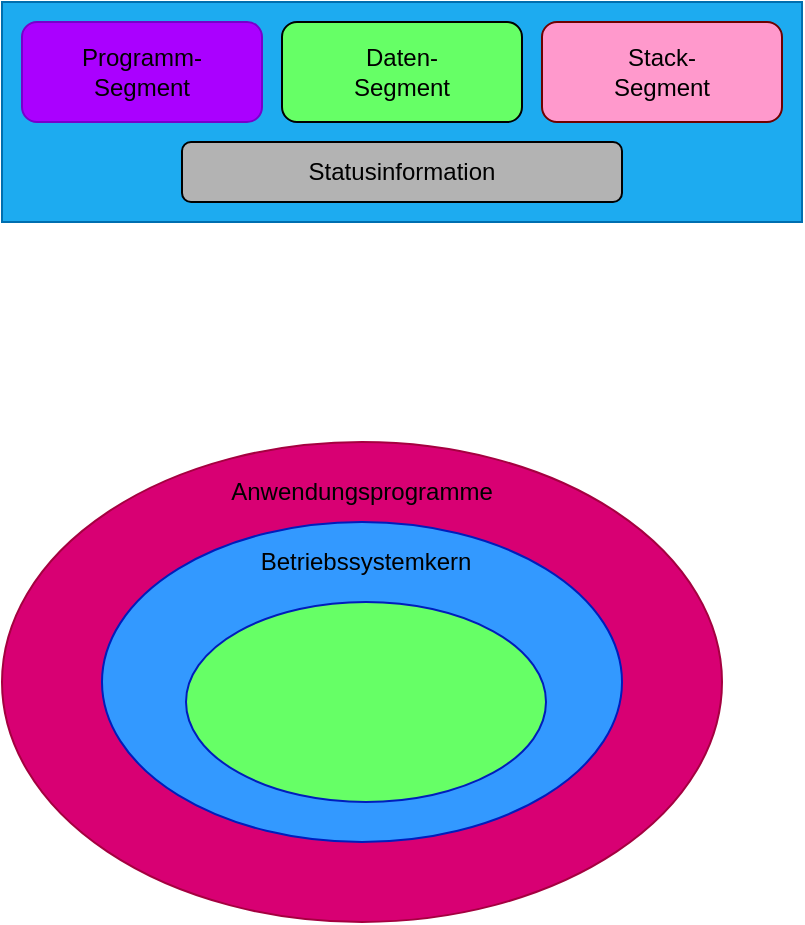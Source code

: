 <mxfile version="11.3.0" type="device" pages="1"><diagram id="9MI0dedmzDmFGcjmatN7" name="Page-1"><mxGraphModel dx="344" dy="579" grid="1" gridSize="10" guides="1" tooltips="1" connect="1" arrows="1" fold="1" page="1" pageScale="1" pageWidth="827" pageHeight="1169" math="0" shadow="0"><root><mxCell id="0"/><mxCell id="1" parent="0"/><mxCell id="yAK_dzO0FVHGxckSbiRT-1" value="" style="rounded=0;whiteSpace=wrap;html=1;fillColor=#1DABF0;strokeColor=#006EAF;fontColor=#ffffff;" vertex="1" parent="1"><mxGeometry x="40" y="40" width="400" height="110" as="geometry"/></mxCell><mxCell id="yAK_dzO0FVHGxckSbiRT-3" value="Programm-&lt;br&gt;Segment" style="rounded=1;whiteSpace=wrap;html=1;fillColor=#aa00ff;strokeColor=#7700CC;fontColor=#000000;" vertex="1" parent="1"><mxGeometry x="50" y="50" width="120" height="50" as="geometry"/></mxCell><mxCell id="yAK_dzO0FVHGxckSbiRT-4" value="Daten-&lt;br&gt;Segment" style="rounded=1;whiteSpace=wrap;html=1;fillColor=#66FF66;" vertex="1" parent="1"><mxGeometry x="180" y="50" width="120" height="50" as="geometry"/></mxCell><mxCell id="yAK_dzO0FVHGxckSbiRT-5" value="Stack-&lt;br&gt;Segment" style="rounded=1;whiteSpace=wrap;html=1;fillColor=#FF99CC;strokeColor=#6F0000;fontColor=#000000;" vertex="1" parent="1"><mxGeometry x="310" y="50" width="120" height="50" as="geometry"/></mxCell><mxCell id="yAK_dzO0FVHGxckSbiRT-6" value="Statusinformation" style="rounded=1;whiteSpace=wrap;html=1;fillColor=#B3B3B3;" vertex="1" parent="1"><mxGeometry x="130" y="110" width="220" height="30" as="geometry"/></mxCell><mxCell id="yAK_dzO0FVHGxckSbiRT-8" value="" style="ellipse;whiteSpace=wrap;html=1;fillColor=#d80073;fontColor=#ffffff;strokeColor=#A50040;" vertex="1" parent="1"><mxGeometry x="40" y="260" width="360" height="240" as="geometry"/></mxCell><mxCell id="yAK_dzO0FVHGxckSbiRT-9" value="" style="ellipse;whiteSpace=wrap;html=1;fillColor=#3399FF;fontColor=#ffffff;strokeColor=#001DBC;" vertex="1" parent="1"><mxGeometry x="90" y="300" width="260" height="160" as="geometry"/></mxCell><mxCell id="yAK_dzO0FVHGxckSbiRT-10" value="&lt;font color=&quot;#000000&quot;&gt;Anwendungsprogramme&lt;/font&gt;" style="text;html=1;strokeColor=none;fillColor=none;align=center;verticalAlign=middle;whiteSpace=wrap;rounded=0;fontColor=#B3B3B3;" vertex="1" parent="1"><mxGeometry x="155" y="275" width="130" height="20" as="geometry"/></mxCell><mxCell id="yAK_dzO0FVHGxckSbiRT-11" value="&lt;font color=&quot;#000000&quot;&gt;Betriebssystemkern&lt;/font&gt;" style="text;html=1;strokeColor=none;fillColor=none;align=center;verticalAlign=middle;whiteSpace=wrap;rounded=0;fontColor=#B3B3B3;" vertex="1" parent="1"><mxGeometry x="157" y="310" width="130" height="20" as="geometry"/></mxCell><mxCell id="yAK_dzO0FVHGxckSbiRT-12" value="" style="ellipse;whiteSpace=wrap;html=1;fillColor=#66FF66;fontColor=#ffffff;strokeColor=#001DBC;" vertex="1" parent="1"><mxGeometry x="132" y="340" width="180" height="100" as="geometry"/></mxCell></root></mxGraphModel></diagram></mxfile>